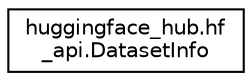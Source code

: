 digraph "Graphical Class Hierarchy"
{
 // LATEX_PDF_SIZE
  edge [fontname="Helvetica",fontsize="10",labelfontname="Helvetica",labelfontsize="10"];
  node [fontname="Helvetica",fontsize="10",shape=record];
  rankdir="LR";
  Node0 [label="huggingface_hub.hf\l_api.DatasetInfo",height=0.2,width=0.4,color="black", fillcolor="white", style="filled",URL="$classhuggingface__hub_1_1hf__api_1_1DatasetInfo.html",tooltip=" "];
}
